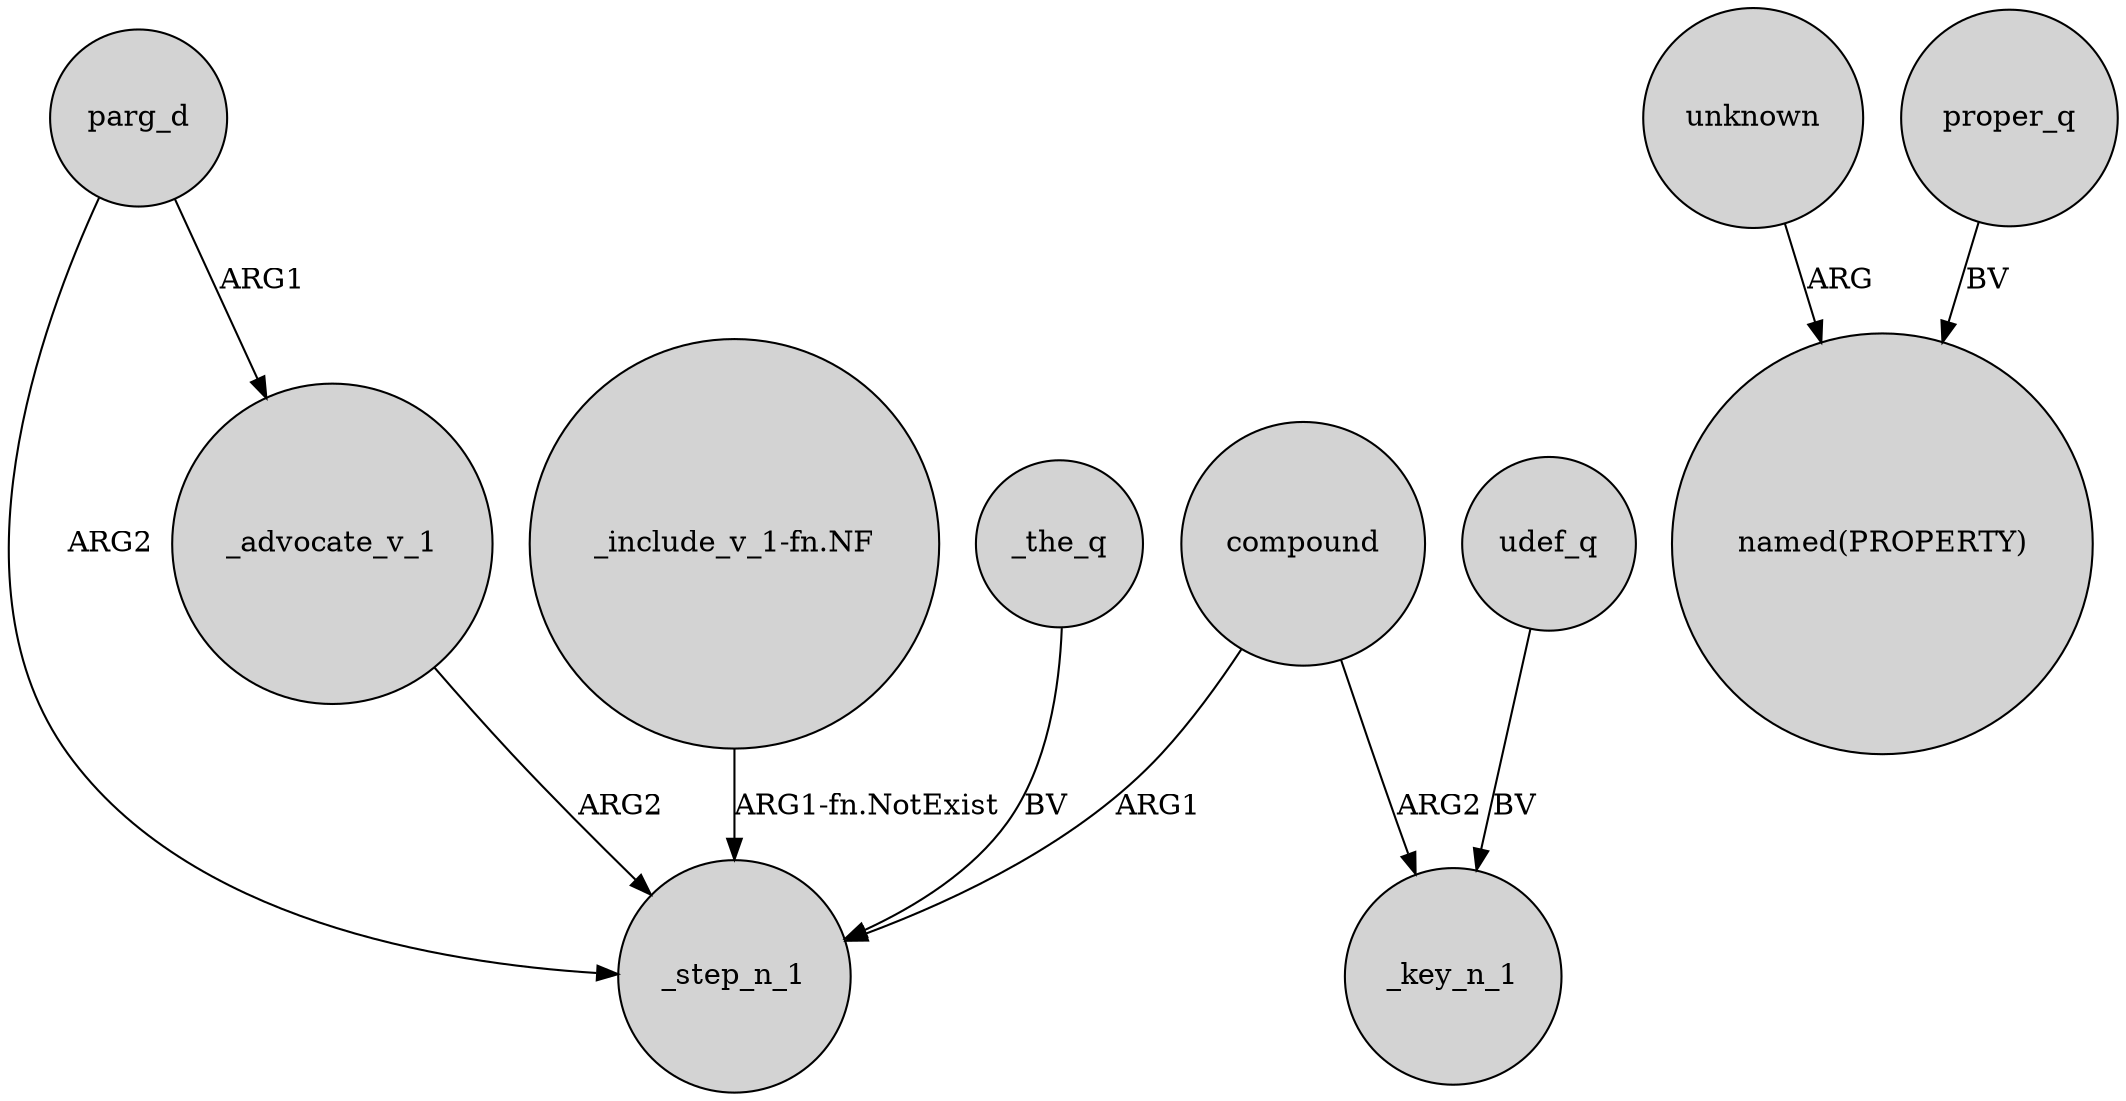 digraph {
	node [shape=circle style=filled]
	compound -> _step_n_1 [label=ARG1]
	parg_d -> _step_n_1 [label=ARG2]
	unknown -> "named(PROPERTY)" [label=ARG]
	compound -> _key_n_1 [label=ARG2]
	proper_q -> "named(PROPERTY)" [label=BV]
	udef_q -> _key_n_1 [label=BV]
	parg_d -> _advocate_v_1 [label=ARG1]
	"_include_v_1-fn.NF" -> _step_n_1 [label="ARG1-fn.NotExist"]
	_advocate_v_1 -> _step_n_1 [label=ARG2]
	_the_q -> _step_n_1 [label=BV]
}
